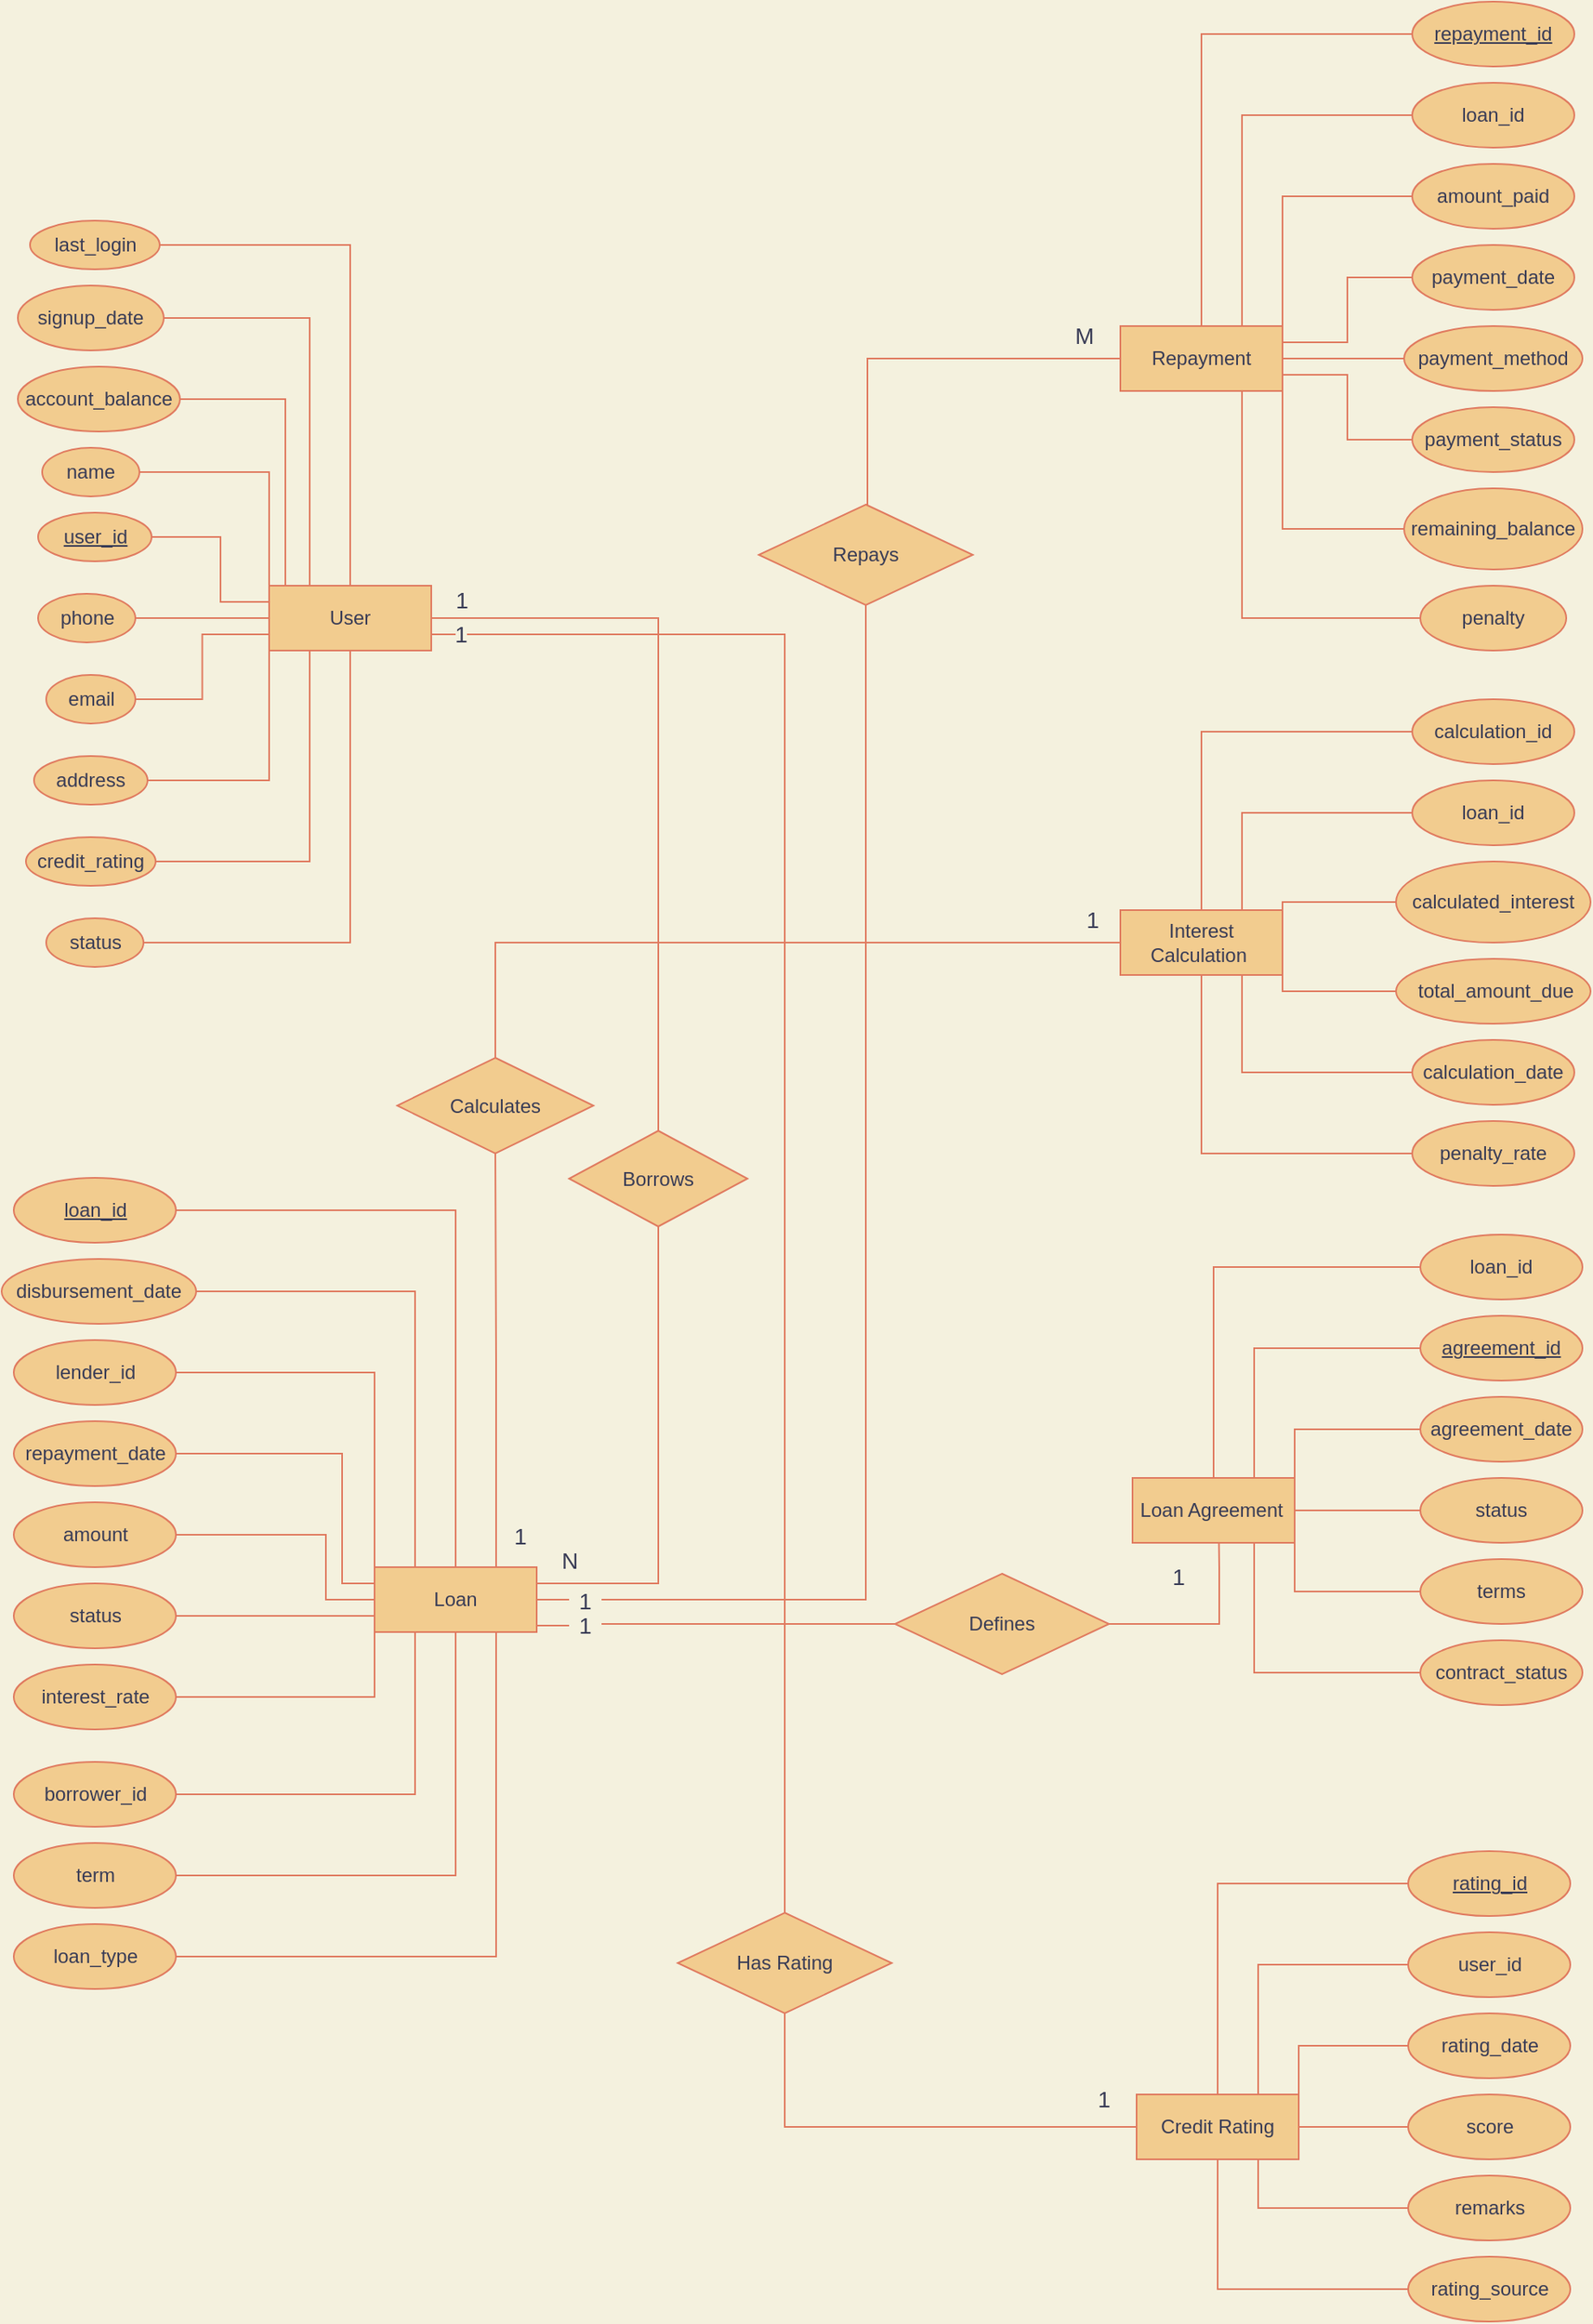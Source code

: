 <mxfile version="22.1.2" type="device">
  <diagram id="C5RBs43oDa-KdzZeNtuy" name="Page-1">
    <mxGraphModel dx="1354" dy="620" grid="0" gridSize="10" guides="1" tooltips="1" connect="1" arrows="1" fold="1" page="0" pageScale="1" pageWidth="827" pageHeight="1169" background="#F4F1DE" math="0" shadow="0">
      <root>
        <mxCell id="WIyWlLk6GJQsqaUBKTNV-0" />
        <mxCell id="WIyWlLk6GJQsqaUBKTNV-1" parent="WIyWlLk6GJQsqaUBKTNV-0" />
        <mxCell id="JyQ936_0dnf520tPYEbl-21" style="edgeStyle=orthogonalEdgeStyle;rounded=0;orthogonalLoop=1;jettySize=auto;html=1;exitX=0.5;exitY=0;exitDx=0;exitDy=0;entryX=1;entryY=0.5;entryDx=0;entryDy=0;strokeColor=#E07A5F;fontColor=#393C56;labelBackgroundColor=#F4F1DE;endArrow=none;endFill=0;" parent="WIyWlLk6GJQsqaUBKTNV-1" source="JyQ936_0dnf520tPYEbl-1" target="JyQ936_0dnf520tPYEbl-18" edge="1">
          <mxGeometry relative="1" as="geometry" />
        </mxCell>
        <mxCell id="JyQ936_0dnf520tPYEbl-23" style="edgeStyle=orthogonalEdgeStyle;rounded=0;orthogonalLoop=1;jettySize=auto;html=1;exitX=0.25;exitY=0;exitDx=0;exitDy=0;entryX=1;entryY=0.5;entryDx=0;entryDy=0;strokeColor=#E07A5F;fontColor=#393C56;labelBackgroundColor=#F4F1DE;endArrow=none;endFill=0;" parent="WIyWlLk6GJQsqaUBKTNV-1" source="JyQ936_0dnf520tPYEbl-1" target="JyQ936_0dnf520tPYEbl-15" edge="1">
          <mxGeometry relative="1" as="geometry" />
        </mxCell>
        <mxCell id="JyQ936_0dnf520tPYEbl-24" style="edgeStyle=orthogonalEdgeStyle;rounded=0;orthogonalLoop=1;jettySize=auto;html=1;exitX=0;exitY=0;exitDx=0;exitDy=0;entryX=1;entryY=0.5;entryDx=0;entryDy=0;strokeColor=#E07A5F;fontColor=#393C56;labelBackgroundColor=#F4F1DE;endArrow=none;endFill=0;" parent="WIyWlLk6GJQsqaUBKTNV-1" source="JyQ936_0dnf520tPYEbl-1" target="JyQ936_0dnf520tPYEbl-14" edge="1">
          <mxGeometry relative="1" as="geometry">
            <Array as="points">
              <mxPoint x="-5" y="290" />
            </Array>
          </mxGeometry>
        </mxCell>
        <mxCell id="JyQ936_0dnf520tPYEbl-25" value="" style="edgeStyle=orthogonalEdgeStyle;rounded=0;orthogonalLoop=1;jettySize=auto;html=1;strokeColor=#E07A5F;fontColor=#393C56;labelBackgroundColor=#F4F1DE;endArrow=none;endFill=0;" parent="WIyWlLk6GJQsqaUBKTNV-1" source="JyQ936_0dnf520tPYEbl-1" target="JyQ936_0dnf520tPYEbl-9" edge="1">
          <mxGeometry relative="1" as="geometry" />
        </mxCell>
        <mxCell id="JyQ936_0dnf520tPYEbl-26" style="edgeStyle=orthogonalEdgeStyle;rounded=0;orthogonalLoop=1;jettySize=auto;html=1;exitX=0;exitY=0.25;exitDx=0;exitDy=0;entryX=1;entryY=0.5;entryDx=0;entryDy=0;strokeColor=#E07A5F;fontColor=#393C56;labelBackgroundColor=#F4F1DE;endArrow=none;endFill=0;" parent="WIyWlLk6GJQsqaUBKTNV-1" source="JyQ936_0dnf520tPYEbl-1" target="JyQ936_0dnf520tPYEbl-7" edge="1">
          <mxGeometry relative="1" as="geometry">
            <Array as="points">
              <mxPoint x="-45" y="415" />
              <mxPoint x="-45" y="375" />
            </Array>
          </mxGeometry>
        </mxCell>
        <mxCell id="JyQ936_0dnf520tPYEbl-27" style="edgeStyle=orthogonalEdgeStyle;rounded=0;orthogonalLoop=1;jettySize=auto;html=1;exitX=0;exitY=0;exitDx=0;exitDy=0;entryX=1;entryY=0.5;entryDx=0;entryDy=0;strokeColor=#E07A5F;fontColor=#393C56;labelBackgroundColor=#F4F1DE;endArrow=none;endFill=0;" parent="WIyWlLk6GJQsqaUBKTNV-1" source="JyQ936_0dnf520tPYEbl-1" target="JyQ936_0dnf520tPYEbl-8" edge="1">
          <mxGeometry relative="1" as="geometry" />
        </mxCell>
        <mxCell id="JyQ936_0dnf520tPYEbl-28" style="edgeStyle=orthogonalEdgeStyle;rounded=0;orthogonalLoop=1;jettySize=auto;html=1;exitX=0;exitY=0.75;exitDx=0;exitDy=0;entryX=1;entryY=0.5;entryDx=0;entryDy=0;strokeColor=#E07A5F;fontColor=#393C56;labelBackgroundColor=#F4F1DE;endArrow=none;endFill=0;" parent="WIyWlLk6GJQsqaUBKTNV-1" source="JyQ936_0dnf520tPYEbl-1" target="JyQ936_0dnf520tPYEbl-10" edge="1">
          <mxGeometry relative="1" as="geometry" />
        </mxCell>
        <mxCell id="JyQ936_0dnf520tPYEbl-29" style="edgeStyle=orthogonalEdgeStyle;rounded=0;orthogonalLoop=1;jettySize=auto;html=1;exitX=0;exitY=1;exitDx=0;exitDy=0;entryX=1;entryY=0.5;entryDx=0;entryDy=0;strokeColor=#E07A5F;fontColor=#393C56;labelBackgroundColor=#F4F1DE;endArrow=none;endFill=0;" parent="WIyWlLk6GJQsqaUBKTNV-1" source="JyQ936_0dnf520tPYEbl-1" target="JyQ936_0dnf520tPYEbl-11" edge="1">
          <mxGeometry relative="1" as="geometry" />
        </mxCell>
        <mxCell id="JyQ936_0dnf520tPYEbl-30" style="edgeStyle=orthogonalEdgeStyle;rounded=0;orthogonalLoop=1;jettySize=auto;html=1;exitX=0.25;exitY=1;exitDx=0;exitDy=0;entryX=1;entryY=0.5;entryDx=0;entryDy=0;strokeColor=#E07A5F;fontColor=#393C56;labelBackgroundColor=#F4F1DE;endArrow=none;endFill=0;" parent="WIyWlLk6GJQsqaUBKTNV-1" source="JyQ936_0dnf520tPYEbl-1" target="JyQ936_0dnf520tPYEbl-12" edge="1">
          <mxGeometry relative="1" as="geometry" />
        </mxCell>
        <mxCell id="JyQ936_0dnf520tPYEbl-31" style="edgeStyle=orthogonalEdgeStyle;rounded=0;orthogonalLoop=1;jettySize=auto;html=1;exitX=0.5;exitY=1;exitDx=0;exitDy=0;entryX=1;entryY=0.5;entryDx=0;entryDy=0;strokeColor=#E07A5F;fontColor=#393C56;labelBackgroundColor=#F4F1DE;endArrow=none;endFill=0;" parent="WIyWlLk6GJQsqaUBKTNV-1" source="JyQ936_0dnf520tPYEbl-1" target="JyQ936_0dnf520tPYEbl-13" edge="1">
          <mxGeometry relative="1" as="geometry" />
        </mxCell>
        <mxCell id="JyQ936_0dnf520tPYEbl-143" style="edgeStyle=orthogonalEdgeStyle;rounded=0;orthogonalLoop=1;jettySize=auto;html=1;exitX=1;exitY=0.75;exitDx=0;exitDy=0;strokeColor=#E07A5F;fontColor=#393C56;labelBackgroundColor=#F4F1DE;endArrow=none;endFill=0;" parent="WIyWlLk6GJQsqaUBKTNV-1" source="JyQ936_0dnf520tPYEbl-1" target="YCaikcxpqzYC-EfB9mdJ-13" edge="1">
          <mxGeometry relative="1" as="geometry" />
        </mxCell>
        <mxCell id="JyQ936_0dnf520tPYEbl-145" value="1" style="edgeLabel;html=1;align=center;verticalAlign=middle;resizable=0;points=[];rounded=0;fontColor=#393C56;labelBackgroundColor=#F4F1DE;fontSize=14;spacingLeft=4;spacingRight=4;" parent="JyQ936_0dnf520tPYEbl-143" vertex="1" connectable="0">
          <mxGeometry x="-0.979" y="-4" relative="1" as="geometry">
            <mxPoint x="7" y="-4" as="offset" />
          </mxGeometry>
        </mxCell>
        <mxCell id="JyQ936_0dnf520tPYEbl-1" value="User" style="rounded=0;arcSize=10;whiteSpace=wrap;html=1;align=center;fillColor=#F2CC8F;strokeColor=#E07A5F;fontColor=#393C56;" parent="WIyWlLk6GJQsqaUBKTNV-1" vertex="1">
          <mxGeometry x="-15" y="405" width="100" height="40" as="geometry" />
        </mxCell>
        <mxCell id="JyQ936_0dnf520tPYEbl-44" style="edgeStyle=orthogonalEdgeStyle;rounded=0;orthogonalLoop=1;jettySize=auto;html=1;exitX=0.5;exitY=0;exitDx=0;exitDy=0;entryX=1;entryY=0.5;entryDx=0;entryDy=0;strokeColor=#E07A5F;fontColor=#393C56;labelBackgroundColor=#F4F1DE;endArrow=none;endFill=0;" parent="WIyWlLk6GJQsqaUBKTNV-1" source="JyQ936_0dnf520tPYEbl-2" target="JyQ936_0dnf520tPYEbl-33" edge="1">
          <mxGeometry relative="1" as="geometry" />
        </mxCell>
        <mxCell id="JyQ936_0dnf520tPYEbl-45" style="edgeStyle=orthogonalEdgeStyle;rounded=0;orthogonalLoop=1;jettySize=auto;html=1;exitX=0.25;exitY=0;exitDx=0;exitDy=0;entryX=1;entryY=0.5;entryDx=0;entryDy=0;strokeColor=#E07A5F;fontColor=#393C56;labelBackgroundColor=#F4F1DE;endArrow=none;endFill=0;" parent="WIyWlLk6GJQsqaUBKTNV-1" source="JyQ936_0dnf520tPYEbl-2" target="JyQ936_0dnf520tPYEbl-40" edge="1">
          <mxGeometry relative="1" as="geometry" />
        </mxCell>
        <mxCell id="JyQ936_0dnf520tPYEbl-46" style="edgeStyle=orthogonalEdgeStyle;rounded=0;orthogonalLoop=1;jettySize=auto;html=1;exitX=0;exitY=0;exitDx=0;exitDy=0;entryX=1;entryY=0.5;entryDx=0;entryDy=0;strokeColor=#E07A5F;fontColor=#393C56;labelBackgroundColor=#F4F1DE;endArrow=none;endFill=0;noJump=0;" parent="WIyWlLk6GJQsqaUBKTNV-1" source="JyQ936_0dnf520tPYEbl-2" target="JyQ936_0dnf520tPYEbl-39" edge="1">
          <mxGeometry relative="1" as="geometry" />
        </mxCell>
        <mxCell id="JyQ936_0dnf520tPYEbl-47" style="edgeStyle=orthogonalEdgeStyle;rounded=0;orthogonalLoop=1;jettySize=auto;html=1;exitX=0;exitY=0.25;exitDx=0;exitDy=0;entryX=1;entryY=0.5;entryDx=0;entryDy=0;strokeColor=#E07A5F;fontColor=#393C56;labelBackgroundColor=#F4F1DE;endArrow=none;endFill=0;" parent="WIyWlLk6GJQsqaUBKTNV-1" source="JyQ936_0dnf520tPYEbl-2" target="JyQ936_0dnf520tPYEbl-41" edge="1">
          <mxGeometry relative="1" as="geometry">
            <Array as="points">
              <mxPoint x="30" y="1020" />
              <mxPoint x="30" y="940" />
            </Array>
          </mxGeometry>
        </mxCell>
        <mxCell id="JyQ936_0dnf520tPYEbl-48" style="edgeStyle=orthogonalEdgeStyle;rounded=0;orthogonalLoop=1;jettySize=auto;html=1;exitX=0;exitY=0.5;exitDx=0;exitDy=0;entryX=1;entryY=0.5;entryDx=0;entryDy=0;strokeColor=#E07A5F;fontColor=#393C56;labelBackgroundColor=#F4F1DE;endArrow=none;endFill=0;" parent="WIyWlLk6GJQsqaUBKTNV-1" source="JyQ936_0dnf520tPYEbl-2" target="JyQ936_0dnf520tPYEbl-34" edge="1">
          <mxGeometry relative="1" as="geometry">
            <Array as="points">
              <mxPoint x="20" y="1030" />
              <mxPoint x="20" y="990" />
            </Array>
          </mxGeometry>
        </mxCell>
        <mxCell id="JyQ936_0dnf520tPYEbl-49" style="edgeStyle=orthogonalEdgeStyle;rounded=0;orthogonalLoop=1;jettySize=auto;html=1;exitX=0;exitY=0.75;exitDx=0;exitDy=0;entryX=1;entryY=0.5;entryDx=0;entryDy=0;strokeColor=#E07A5F;fontColor=#393C56;labelBackgroundColor=#F4F1DE;endArrow=none;endFill=0;" parent="WIyWlLk6GJQsqaUBKTNV-1" source="JyQ936_0dnf520tPYEbl-2" target="JyQ936_0dnf520tPYEbl-37" edge="1">
          <mxGeometry relative="1" as="geometry" />
        </mxCell>
        <mxCell id="JyQ936_0dnf520tPYEbl-50" style="edgeStyle=orthogonalEdgeStyle;rounded=0;orthogonalLoop=1;jettySize=auto;html=1;exitX=0;exitY=1;exitDx=0;exitDy=0;entryX=1;entryY=0.5;entryDx=0;entryDy=0;strokeColor=#E07A5F;fontColor=#393C56;labelBackgroundColor=#F4F1DE;endArrow=none;endFill=0;" parent="WIyWlLk6GJQsqaUBKTNV-1" source="JyQ936_0dnf520tPYEbl-2" target="JyQ936_0dnf520tPYEbl-35" edge="1">
          <mxGeometry relative="1" as="geometry" />
        </mxCell>
        <mxCell id="JyQ936_0dnf520tPYEbl-51" style="edgeStyle=orthogonalEdgeStyle;rounded=0;orthogonalLoop=1;jettySize=auto;html=1;exitX=0.25;exitY=1;exitDx=0;exitDy=0;entryX=1;entryY=0.5;entryDx=0;entryDy=0;strokeColor=#E07A5F;fontColor=#393C56;labelBackgroundColor=#F4F1DE;endArrow=none;endFill=0;" parent="WIyWlLk6GJQsqaUBKTNV-1" source="JyQ936_0dnf520tPYEbl-2" target="JyQ936_0dnf520tPYEbl-38" edge="1">
          <mxGeometry relative="1" as="geometry" />
        </mxCell>
        <mxCell id="JyQ936_0dnf520tPYEbl-52" style="edgeStyle=orthogonalEdgeStyle;rounded=0;orthogonalLoop=1;jettySize=auto;html=1;exitX=0.5;exitY=1;exitDx=0;exitDy=0;entryX=1;entryY=0.5;entryDx=0;entryDy=0;strokeColor=#E07A5F;fontColor=#393C56;labelBackgroundColor=#F4F1DE;endArrow=none;endFill=0;" parent="WIyWlLk6GJQsqaUBKTNV-1" source="JyQ936_0dnf520tPYEbl-2" target="JyQ936_0dnf520tPYEbl-36" edge="1">
          <mxGeometry relative="1" as="geometry" />
        </mxCell>
        <mxCell id="JyQ936_0dnf520tPYEbl-53" style="edgeStyle=orthogonalEdgeStyle;rounded=0;orthogonalLoop=1;jettySize=auto;html=1;exitX=0.75;exitY=1;exitDx=0;exitDy=0;entryX=1;entryY=0.5;entryDx=0;entryDy=0;strokeColor=#E07A5F;fontColor=#393C56;labelBackgroundColor=#F4F1DE;endArrow=none;endFill=0;" parent="WIyWlLk6GJQsqaUBKTNV-1" source="JyQ936_0dnf520tPYEbl-2" target="JyQ936_0dnf520tPYEbl-42" edge="1">
          <mxGeometry relative="1" as="geometry" />
        </mxCell>
        <mxCell id="JyQ936_0dnf520tPYEbl-2" value="Loan" style="rounded=0;arcSize=10;whiteSpace=wrap;html=1;align=center;fillColor=#F2CC8F;strokeColor=#E07A5F;fontColor=#393C56;" parent="WIyWlLk6GJQsqaUBKTNV-1" vertex="1">
          <mxGeometry x="50" y="1010" width="100" height="40" as="geometry" />
        </mxCell>
        <mxCell id="JyQ936_0dnf520tPYEbl-62" style="edgeStyle=orthogonalEdgeStyle;rounded=0;orthogonalLoop=1;jettySize=auto;html=1;exitX=0.5;exitY=0;exitDx=0;exitDy=0;entryX=0;entryY=0.5;entryDx=0;entryDy=0;strokeColor=#E07A5F;fontColor=#393C56;labelBackgroundColor=#F4F1DE;endArrow=none;endFill=0;" parent="WIyWlLk6GJQsqaUBKTNV-1" source="JyQ936_0dnf520tPYEbl-3" target="JyQ936_0dnf520tPYEbl-54" edge="1">
          <mxGeometry relative="1" as="geometry" />
        </mxCell>
        <mxCell id="JyQ936_0dnf520tPYEbl-63" style="edgeStyle=orthogonalEdgeStyle;rounded=0;orthogonalLoop=1;jettySize=auto;html=1;exitX=0.75;exitY=0;exitDx=0;exitDy=0;entryX=0;entryY=0.5;entryDx=0;entryDy=0;strokeColor=#E07A5F;fontColor=#393C56;labelBackgroundColor=#F4F1DE;endArrow=none;endFill=0;" parent="WIyWlLk6GJQsqaUBKTNV-1" source="JyQ936_0dnf520tPYEbl-3" target="JyQ936_0dnf520tPYEbl-55" edge="1">
          <mxGeometry relative="1" as="geometry" />
        </mxCell>
        <mxCell id="JyQ936_0dnf520tPYEbl-64" style="edgeStyle=orthogonalEdgeStyle;rounded=0;orthogonalLoop=1;jettySize=auto;html=1;exitX=1;exitY=0;exitDx=0;exitDy=0;entryX=0;entryY=0.5;entryDx=0;entryDy=0;strokeColor=#E07A5F;fontColor=#393C56;labelBackgroundColor=#F4F1DE;endArrow=none;endFill=0;" parent="WIyWlLk6GJQsqaUBKTNV-1" source="JyQ936_0dnf520tPYEbl-3" target="JyQ936_0dnf520tPYEbl-56" edge="1">
          <mxGeometry relative="1" as="geometry" />
        </mxCell>
        <mxCell id="JyQ936_0dnf520tPYEbl-65" style="edgeStyle=orthogonalEdgeStyle;rounded=0;orthogonalLoop=1;jettySize=auto;html=1;exitX=1;exitY=0.25;exitDx=0;exitDy=0;entryX=0;entryY=0.5;entryDx=0;entryDy=0;strokeColor=#E07A5F;fontColor=#393C56;labelBackgroundColor=#F4F1DE;endArrow=none;endFill=0;" parent="WIyWlLk6GJQsqaUBKTNV-1" source="JyQ936_0dnf520tPYEbl-3" target="JyQ936_0dnf520tPYEbl-57" edge="1">
          <mxGeometry relative="1" as="geometry" />
        </mxCell>
        <mxCell id="JyQ936_0dnf520tPYEbl-66" style="edgeStyle=orthogonalEdgeStyle;rounded=0;orthogonalLoop=1;jettySize=auto;html=1;exitX=1;exitY=0.5;exitDx=0;exitDy=0;entryX=0;entryY=0.5;entryDx=0;entryDy=0;strokeColor=#E07A5F;fontColor=#393C56;labelBackgroundColor=#F4F1DE;endArrow=none;endFill=0;" parent="WIyWlLk6GJQsqaUBKTNV-1" source="JyQ936_0dnf520tPYEbl-3" target="JyQ936_0dnf520tPYEbl-58" edge="1">
          <mxGeometry relative="1" as="geometry" />
        </mxCell>
        <mxCell id="JyQ936_0dnf520tPYEbl-67" style="edgeStyle=orthogonalEdgeStyle;rounded=0;orthogonalLoop=1;jettySize=auto;html=1;exitX=1;exitY=0.75;exitDx=0;exitDy=0;entryX=0;entryY=0.5;entryDx=0;entryDy=0;strokeColor=#E07A5F;fontColor=#393C56;labelBackgroundColor=#F4F1DE;endArrow=none;endFill=0;" parent="WIyWlLk6GJQsqaUBKTNV-1" source="JyQ936_0dnf520tPYEbl-3" target="JyQ936_0dnf520tPYEbl-59" edge="1">
          <mxGeometry relative="1" as="geometry" />
        </mxCell>
        <mxCell id="JyQ936_0dnf520tPYEbl-68" style="edgeStyle=orthogonalEdgeStyle;rounded=0;orthogonalLoop=1;jettySize=auto;html=1;exitX=1;exitY=1;exitDx=0;exitDy=0;entryX=0;entryY=0.5;entryDx=0;entryDy=0;strokeColor=#E07A5F;fontColor=#393C56;labelBackgroundColor=#F4F1DE;endArrow=none;endFill=0;" parent="WIyWlLk6GJQsqaUBKTNV-1" source="JyQ936_0dnf520tPYEbl-3" target="JyQ936_0dnf520tPYEbl-60" edge="1">
          <mxGeometry relative="1" as="geometry" />
        </mxCell>
        <mxCell id="JyQ936_0dnf520tPYEbl-69" style="edgeStyle=orthogonalEdgeStyle;rounded=0;orthogonalLoop=1;jettySize=auto;html=1;exitX=0.75;exitY=1;exitDx=0;exitDy=0;entryX=0;entryY=0.5;entryDx=0;entryDy=0;strokeColor=#E07A5F;fontColor=#393C56;labelBackgroundColor=#F4F1DE;endArrow=none;endFill=0;" parent="WIyWlLk6GJQsqaUBKTNV-1" source="JyQ936_0dnf520tPYEbl-3" target="JyQ936_0dnf520tPYEbl-61" edge="1">
          <mxGeometry relative="1" as="geometry" />
        </mxCell>
        <mxCell id="JyQ936_0dnf520tPYEbl-3" value="Repayment" style="rounded=0;arcSize=10;whiteSpace=wrap;html=1;align=center;fillColor=#F2CC8F;strokeColor=#E07A5F;fontColor=#393C56;" parent="WIyWlLk6GJQsqaUBKTNV-1" vertex="1">
          <mxGeometry x="510" y="245" width="100" height="40" as="geometry" />
        </mxCell>
        <mxCell id="JyQ936_0dnf520tPYEbl-80" style="edgeStyle=orthogonalEdgeStyle;rounded=0;orthogonalLoop=1;jettySize=auto;html=1;exitX=0.5;exitY=0;exitDx=0;exitDy=0;entryX=0;entryY=0.5;entryDx=0;entryDy=0;strokeColor=#E07A5F;fontColor=#393C56;labelBackgroundColor=#F4F1DE;endArrow=none;endFill=0;" parent="WIyWlLk6GJQsqaUBKTNV-1" source="JyQ936_0dnf520tPYEbl-4" target="JyQ936_0dnf520tPYEbl-70" edge="1">
          <mxGeometry relative="1" as="geometry" />
        </mxCell>
        <mxCell id="JyQ936_0dnf520tPYEbl-81" style="edgeStyle=orthogonalEdgeStyle;rounded=0;orthogonalLoop=1;jettySize=auto;html=1;exitX=0.75;exitY=0;exitDx=0;exitDy=0;entryX=0;entryY=0.5;entryDx=0;entryDy=0;strokeColor=#E07A5F;fontColor=#393C56;labelBackgroundColor=#F4F1DE;endArrow=none;endFill=0;" parent="WIyWlLk6GJQsqaUBKTNV-1" source="JyQ936_0dnf520tPYEbl-4" target="JyQ936_0dnf520tPYEbl-78" edge="1">
          <mxGeometry relative="1" as="geometry" />
        </mxCell>
        <mxCell id="JyQ936_0dnf520tPYEbl-82" style="edgeStyle=orthogonalEdgeStyle;rounded=0;orthogonalLoop=1;jettySize=auto;html=1;exitX=1;exitY=0;exitDx=0;exitDy=0;entryX=0;entryY=0.5;entryDx=0;entryDy=0;strokeColor=#E07A5F;fontColor=#393C56;labelBackgroundColor=#F4F1DE;endArrow=none;endFill=0;" parent="WIyWlLk6GJQsqaUBKTNV-1" source="JyQ936_0dnf520tPYEbl-4" target="JyQ936_0dnf520tPYEbl-71" edge="1">
          <mxGeometry relative="1" as="geometry">
            <Array as="points">
              <mxPoint x="617.5" y="925" />
            </Array>
          </mxGeometry>
        </mxCell>
        <mxCell id="JyQ936_0dnf520tPYEbl-83" style="edgeStyle=orthogonalEdgeStyle;rounded=0;orthogonalLoop=1;jettySize=auto;html=1;exitX=1;exitY=0.5;exitDx=0;exitDy=0;entryX=0;entryY=0.5;entryDx=0;entryDy=0;strokeColor=#E07A5F;fontColor=#393C56;labelBackgroundColor=#F4F1DE;endArrow=none;endFill=0;" parent="WIyWlLk6GJQsqaUBKTNV-1" source="JyQ936_0dnf520tPYEbl-4" target="JyQ936_0dnf520tPYEbl-74" edge="1">
          <mxGeometry relative="1" as="geometry" />
        </mxCell>
        <mxCell id="JyQ936_0dnf520tPYEbl-84" style="edgeStyle=orthogonalEdgeStyle;rounded=0;orthogonalLoop=1;jettySize=auto;html=1;exitX=1;exitY=1;exitDx=0;exitDy=0;entryX=0;entryY=0.5;entryDx=0;entryDy=0;strokeColor=#E07A5F;fontColor=#393C56;labelBackgroundColor=#F4F1DE;endArrow=none;endFill=0;" parent="WIyWlLk6GJQsqaUBKTNV-1" source="JyQ936_0dnf520tPYEbl-4" target="JyQ936_0dnf520tPYEbl-73" edge="1">
          <mxGeometry relative="1" as="geometry" />
        </mxCell>
        <mxCell id="JyQ936_0dnf520tPYEbl-85" style="edgeStyle=orthogonalEdgeStyle;rounded=0;orthogonalLoop=1;jettySize=auto;html=1;exitX=0.75;exitY=1;exitDx=0;exitDy=0;entryX=0;entryY=0.5;entryDx=0;entryDy=0;strokeColor=#E07A5F;fontColor=#393C56;labelBackgroundColor=#F4F1DE;endArrow=none;endFill=0;" parent="WIyWlLk6GJQsqaUBKTNV-1" source="JyQ936_0dnf520tPYEbl-4" target="JyQ936_0dnf520tPYEbl-79" edge="1">
          <mxGeometry relative="1" as="geometry" />
        </mxCell>
        <mxCell id="JyQ936_0dnf520tPYEbl-4" value="Loan Agreement&amp;nbsp;" style="rounded=0;arcSize=10;whiteSpace=wrap;html=1;align=center;fillColor=#F2CC8F;strokeColor=#E07A5F;fontColor=#393C56;" parent="WIyWlLk6GJQsqaUBKTNV-1" vertex="1">
          <mxGeometry x="517.5" y="955" width="100" height="40" as="geometry" />
        </mxCell>
        <mxCell id="JyQ936_0dnf520tPYEbl-99" style="edgeStyle=orthogonalEdgeStyle;rounded=0;orthogonalLoop=1;jettySize=auto;html=1;exitX=0.5;exitY=0;exitDx=0;exitDy=0;entryX=0;entryY=0.5;entryDx=0;entryDy=0;strokeColor=#E07A5F;fontColor=#393C56;labelBackgroundColor=#F4F1DE;endArrow=none;endFill=0;" parent="WIyWlLk6GJQsqaUBKTNV-1" source="JyQ936_0dnf520tPYEbl-5" target="JyQ936_0dnf520tPYEbl-93" edge="1">
          <mxGeometry relative="1" as="geometry" />
        </mxCell>
        <mxCell id="JyQ936_0dnf520tPYEbl-100" style="edgeStyle=orthogonalEdgeStyle;rounded=0;orthogonalLoop=1;jettySize=auto;html=1;exitX=0.75;exitY=0;exitDx=0;exitDy=0;entryX=0;entryY=0.5;entryDx=0;entryDy=0;strokeColor=#E07A5F;fontColor=#393C56;labelBackgroundColor=#F4F1DE;endArrow=none;endFill=0;" parent="WIyWlLk6GJQsqaUBKTNV-1" source="JyQ936_0dnf520tPYEbl-5" target="JyQ936_0dnf520tPYEbl-97" edge="1">
          <mxGeometry relative="1" as="geometry">
            <Array as="points">
              <mxPoint x="595" y="1255" />
            </Array>
          </mxGeometry>
        </mxCell>
        <mxCell id="JyQ936_0dnf520tPYEbl-102" style="edgeStyle=orthogonalEdgeStyle;rounded=0;orthogonalLoop=1;jettySize=auto;html=1;exitX=1;exitY=0.5;exitDx=0;exitDy=0;strokeColor=#E07A5F;fontColor=#393C56;labelBackgroundColor=#F4F1DE;endArrow=none;endFill=0;" parent="WIyWlLk6GJQsqaUBKTNV-1" source="JyQ936_0dnf520tPYEbl-5" target="JyQ936_0dnf520tPYEbl-96" edge="1">
          <mxGeometry relative="1" as="geometry" />
        </mxCell>
        <mxCell id="JyQ936_0dnf520tPYEbl-103" style="edgeStyle=orthogonalEdgeStyle;rounded=0;orthogonalLoop=1;jettySize=auto;html=1;exitX=1;exitY=0;exitDx=0;exitDy=0;entryX=0;entryY=0.5;entryDx=0;entryDy=0;strokeColor=#E07A5F;fontColor=#393C56;labelBackgroundColor=#F4F1DE;endArrow=none;endFill=0;" parent="WIyWlLk6GJQsqaUBKTNV-1" source="JyQ936_0dnf520tPYEbl-5" target="JyQ936_0dnf520tPYEbl-94" edge="1">
          <mxGeometry relative="1" as="geometry" />
        </mxCell>
        <mxCell id="JyQ936_0dnf520tPYEbl-104" style="edgeStyle=orthogonalEdgeStyle;rounded=0;orthogonalLoop=1;jettySize=auto;html=1;exitX=0.75;exitY=1;exitDx=0;exitDy=0;entryX=0;entryY=0.5;entryDx=0;entryDy=0;strokeColor=#E07A5F;fontColor=#393C56;labelBackgroundColor=#F4F1DE;endArrow=none;endFill=0;" parent="WIyWlLk6GJQsqaUBKTNV-1" source="JyQ936_0dnf520tPYEbl-5" target="JyQ936_0dnf520tPYEbl-95" edge="1">
          <mxGeometry relative="1" as="geometry" />
        </mxCell>
        <mxCell id="JyQ936_0dnf520tPYEbl-105" style="edgeStyle=orthogonalEdgeStyle;rounded=0;orthogonalLoop=1;jettySize=auto;html=1;exitX=0.5;exitY=1;exitDx=0;exitDy=0;entryX=0;entryY=0.5;entryDx=0;entryDy=0;strokeColor=#E07A5F;fontColor=#393C56;labelBackgroundColor=#F4F1DE;endArrow=none;endFill=0;" parent="WIyWlLk6GJQsqaUBKTNV-1" source="JyQ936_0dnf520tPYEbl-5" target="JyQ936_0dnf520tPYEbl-98" edge="1">
          <mxGeometry relative="1" as="geometry" />
        </mxCell>
        <mxCell id="JyQ936_0dnf520tPYEbl-5" value="Credit Rating" style="rounded=0;arcSize=10;whiteSpace=wrap;html=1;align=center;fillColor=#F2CC8F;strokeColor=#E07A5F;fontColor=#393C56;" parent="WIyWlLk6GJQsqaUBKTNV-1" vertex="1">
          <mxGeometry x="520" y="1335" width="100" height="40" as="geometry" />
        </mxCell>
        <mxCell id="JyQ936_0dnf520tPYEbl-113" style="edgeStyle=orthogonalEdgeStyle;rounded=0;orthogonalLoop=1;jettySize=auto;html=1;exitX=0.5;exitY=0;exitDx=0;exitDy=0;entryX=0;entryY=0.5;entryDx=0;entryDy=0;strokeColor=#E07A5F;fontColor=#393C56;labelBackgroundColor=#F4F1DE;endArrow=none;endFill=0;" parent="WIyWlLk6GJQsqaUBKTNV-1" source="JyQ936_0dnf520tPYEbl-6" target="JyQ936_0dnf520tPYEbl-106" edge="1">
          <mxGeometry relative="1" as="geometry" />
        </mxCell>
        <mxCell id="JyQ936_0dnf520tPYEbl-114" style="edgeStyle=orthogonalEdgeStyle;rounded=0;orthogonalLoop=1;jettySize=auto;html=1;exitX=0.75;exitY=0;exitDx=0;exitDy=0;entryX=0;entryY=0.5;entryDx=0;entryDy=0;strokeColor=#E07A5F;fontColor=#393C56;labelBackgroundColor=#F4F1DE;endArrow=none;endFill=0;" parent="WIyWlLk6GJQsqaUBKTNV-1" source="JyQ936_0dnf520tPYEbl-6" target="JyQ936_0dnf520tPYEbl-110" edge="1">
          <mxGeometry relative="1" as="geometry" />
        </mxCell>
        <mxCell id="JyQ936_0dnf520tPYEbl-115" style="edgeStyle=orthogonalEdgeStyle;rounded=0;orthogonalLoop=1;jettySize=auto;html=1;exitX=1;exitY=0;exitDx=0;exitDy=0;entryX=0;entryY=0.5;entryDx=0;entryDy=0;strokeColor=#E07A5F;fontColor=#393C56;labelBackgroundColor=#F4F1DE;endArrow=none;endFill=0;" parent="WIyWlLk6GJQsqaUBKTNV-1" source="JyQ936_0dnf520tPYEbl-6" target="JyQ936_0dnf520tPYEbl-107" edge="1">
          <mxGeometry relative="1" as="geometry">
            <Array as="points">
              <mxPoint x="610" y="600" />
            </Array>
          </mxGeometry>
        </mxCell>
        <mxCell id="JyQ936_0dnf520tPYEbl-116" style="edgeStyle=orthogonalEdgeStyle;rounded=0;orthogonalLoop=1;jettySize=auto;html=1;exitX=1;exitY=0.5;exitDx=0;exitDy=0;entryX=0;entryY=0.5;entryDx=0;entryDy=0;strokeColor=#E07A5F;fontColor=#393C56;labelBackgroundColor=#F4F1DE;endArrow=none;endFill=0;" parent="WIyWlLk6GJQsqaUBKTNV-1" source="JyQ936_0dnf520tPYEbl-6" target="JyQ936_0dnf520tPYEbl-109" edge="1">
          <mxGeometry relative="1" as="geometry">
            <Array as="points">
              <mxPoint x="610" y="655" />
            </Array>
          </mxGeometry>
        </mxCell>
        <mxCell id="JyQ936_0dnf520tPYEbl-117" style="edgeStyle=orthogonalEdgeStyle;rounded=0;orthogonalLoop=1;jettySize=auto;html=1;exitX=0.75;exitY=1;exitDx=0;exitDy=0;entryX=0;entryY=0.5;entryDx=0;entryDy=0;strokeColor=#E07A5F;fontColor=#393C56;labelBackgroundColor=#F4F1DE;endArrow=none;endFill=0;" parent="WIyWlLk6GJQsqaUBKTNV-1" source="JyQ936_0dnf520tPYEbl-6" target="JyQ936_0dnf520tPYEbl-108" edge="1">
          <mxGeometry relative="1" as="geometry" />
        </mxCell>
        <mxCell id="JyQ936_0dnf520tPYEbl-118" style="edgeStyle=orthogonalEdgeStyle;rounded=0;orthogonalLoop=1;jettySize=auto;html=1;exitX=0.5;exitY=1;exitDx=0;exitDy=0;entryX=0;entryY=0.5;entryDx=0;entryDy=0;strokeColor=#E07A5F;fontColor=#393C56;labelBackgroundColor=#F4F1DE;endArrow=none;endFill=0;" parent="WIyWlLk6GJQsqaUBKTNV-1" source="JyQ936_0dnf520tPYEbl-6" target="JyQ936_0dnf520tPYEbl-111" edge="1">
          <mxGeometry relative="1" as="geometry" />
        </mxCell>
        <mxCell id="JyQ936_0dnf520tPYEbl-6" value="Interest Calculation&amp;nbsp;" style="rounded=0;arcSize=10;whiteSpace=wrap;html=1;align=center;fillColor=#F2CC8F;strokeColor=#E07A5F;fontColor=#393C56;" parent="WIyWlLk6GJQsqaUBKTNV-1" vertex="1">
          <mxGeometry x="510" y="605" width="100" height="40" as="geometry" />
        </mxCell>
        <mxCell id="JyQ936_0dnf520tPYEbl-7" value="user_id" style="ellipse;whiteSpace=wrap;html=1;align=center;rounded=0;fillColor=#F2CC8F;strokeColor=#E07A5F;fontColor=#393C56;fontStyle=4" parent="WIyWlLk6GJQsqaUBKTNV-1" vertex="1">
          <mxGeometry x="-157.5" y="360" width="70" height="30" as="geometry" />
        </mxCell>
        <mxCell id="JyQ936_0dnf520tPYEbl-8" value="name" style="ellipse;whiteSpace=wrap;html=1;align=center;rounded=0;fillColor=#F2CC8F;strokeColor=#E07A5F;fontColor=#393C56;" parent="WIyWlLk6GJQsqaUBKTNV-1" vertex="1">
          <mxGeometry x="-155" y="320" width="60" height="30" as="geometry" />
        </mxCell>
        <mxCell id="JyQ936_0dnf520tPYEbl-9" value="phone" style="ellipse;whiteSpace=wrap;html=1;align=center;rounded=0;fillColor=#F2CC8F;strokeColor=#E07A5F;fontColor=#393C56;" parent="WIyWlLk6GJQsqaUBKTNV-1" vertex="1">
          <mxGeometry x="-157.5" y="410" width="60" height="30" as="geometry" />
        </mxCell>
        <mxCell id="JyQ936_0dnf520tPYEbl-10" value="email" style="ellipse;whiteSpace=wrap;html=1;align=center;rounded=0;fillColor=#F2CC8F;strokeColor=#E07A5F;fontColor=#393C56;" parent="WIyWlLk6GJQsqaUBKTNV-1" vertex="1">
          <mxGeometry x="-152.5" y="460" width="55" height="30" as="geometry" />
        </mxCell>
        <mxCell id="JyQ936_0dnf520tPYEbl-11" value="address" style="ellipse;whiteSpace=wrap;html=1;align=center;rounded=0;fillColor=#F2CC8F;strokeColor=#E07A5F;fontColor=#393C56;" parent="WIyWlLk6GJQsqaUBKTNV-1" vertex="1">
          <mxGeometry x="-160" y="510" width="70" height="30" as="geometry" />
        </mxCell>
        <mxCell id="JyQ936_0dnf520tPYEbl-12" value="credit_rating" style="ellipse;whiteSpace=wrap;html=1;align=center;rounded=0;fillColor=#F2CC8F;strokeColor=#E07A5F;fontColor=#393C56;" parent="WIyWlLk6GJQsqaUBKTNV-1" vertex="1">
          <mxGeometry x="-165" y="560" width="80" height="30" as="geometry" />
        </mxCell>
        <mxCell id="JyQ936_0dnf520tPYEbl-13" value="status" style="ellipse;whiteSpace=wrap;html=1;align=center;rounded=0;fillColor=#F2CC8F;strokeColor=#E07A5F;fontColor=#393C56;" parent="WIyWlLk6GJQsqaUBKTNV-1" vertex="1">
          <mxGeometry x="-152.5" y="610" width="60" height="30" as="geometry" />
        </mxCell>
        <mxCell id="JyQ936_0dnf520tPYEbl-14" value="account_balance" style="ellipse;whiteSpace=wrap;html=1;align=center;rounded=0;fillColor=#F2CC8F;strokeColor=#E07A5F;fontColor=#393C56;" parent="WIyWlLk6GJQsqaUBKTNV-1" vertex="1">
          <mxGeometry x="-170" y="270" width="100" height="40" as="geometry" />
        </mxCell>
        <mxCell id="JyQ936_0dnf520tPYEbl-15" value="signup_date" style="ellipse;whiteSpace=wrap;html=1;align=center;rounded=0;fillColor=#F2CC8F;strokeColor=#E07A5F;fontColor=#393C56;" parent="WIyWlLk6GJQsqaUBKTNV-1" vertex="1">
          <mxGeometry x="-170" y="220" width="90" height="40" as="geometry" />
        </mxCell>
        <mxCell id="JyQ936_0dnf520tPYEbl-17" style="edgeStyle=orthogonalEdgeStyle;rounded=0;orthogonalLoop=1;jettySize=auto;html=1;exitX=0.5;exitY=1;exitDx=0;exitDy=0;strokeColor=#E07A5F;fontColor=#393C56;labelBackgroundColor=#F4F1DE;endArrow=none;endFill=0;" parent="WIyWlLk6GJQsqaUBKTNV-1" source="JyQ936_0dnf520tPYEbl-7" target="JyQ936_0dnf520tPYEbl-7" edge="1">
          <mxGeometry relative="1" as="geometry" />
        </mxCell>
        <mxCell id="JyQ936_0dnf520tPYEbl-18" value="last_login" style="ellipse;whiteSpace=wrap;html=1;align=center;rounded=0;fillColor=#F2CC8F;strokeColor=#E07A5F;fontColor=#393C56;" parent="WIyWlLk6GJQsqaUBKTNV-1" vertex="1">
          <mxGeometry x="-162.5" y="180" width="80" height="30" as="geometry" />
        </mxCell>
        <mxCell id="JyQ936_0dnf520tPYEbl-33" value="loan_id" style="ellipse;whiteSpace=wrap;html=1;align=center;rounded=0;fillColor=#F2CC8F;strokeColor=#E07A5F;fontColor=#393C56;fontStyle=4" parent="WIyWlLk6GJQsqaUBKTNV-1" vertex="1">
          <mxGeometry x="-172.5" y="770" width="100" height="40" as="geometry" />
        </mxCell>
        <mxCell id="JyQ936_0dnf520tPYEbl-34" value="amount" style="ellipse;whiteSpace=wrap;html=1;align=center;rounded=0;fillColor=#F2CC8F;strokeColor=#E07A5F;fontColor=#393C56;" parent="WIyWlLk6GJQsqaUBKTNV-1" vertex="1">
          <mxGeometry x="-172.5" y="970" width="100" height="40" as="geometry" />
        </mxCell>
        <mxCell id="JyQ936_0dnf520tPYEbl-35" value="interest_rate" style="ellipse;whiteSpace=wrap;html=1;align=center;rounded=0;fillColor=#F2CC8F;strokeColor=#E07A5F;fontColor=#393C56;" parent="WIyWlLk6GJQsqaUBKTNV-1" vertex="1">
          <mxGeometry x="-172.5" y="1070" width="100" height="40" as="geometry" />
        </mxCell>
        <mxCell id="JyQ936_0dnf520tPYEbl-36" value="term" style="ellipse;whiteSpace=wrap;html=1;align=center;rounded=0;fillColor=#F2CC8F;strokeColor=#E07A5F;fontColor=#393C56;" parent="WIyWlLk6GJQsqaUBKTNV-1" vertex="1">
          <mxGeometry x="-172.5" y="1180" width="100" height="40" as="geometry" />
        </mxCell>
        <mxCell id="JyQ936_0dnf520tPYEbl-37" value="status" style="ellipse;whiteSpace=wrap;html=1;align=center;rounded=0;fillColor=#F2CC8F;strokeColor=#E07A5F;fontColor=#393C56;" parent="WIyWlLk6GJQsqaUBKTNV-1" vertex="1">
          <mxGeometry x="-172.5" y="1020" width="100" height="40" as="geometry" />
        </mxCell>
        <mxCell id="JyQ936_0dnf520tPYEbl-38" value="borrower_id" style="ellipse;whiteSpace=wrap;html=1;align=center;rounded=0;fillColor=#F2CC8F;strokeColor=#E07A5F;fontColor=#393C56;" parent="WIyWlLk6GJQsqaUBKTNV-1" vertex="1">
          <mxGeometry x="-172.5" y="1130" width="100" height="40" as="geometry" />
        </mxCell>
        <mxCell id="JyQ936_0dnf520tPYEbl-39" value="lender_id" style="ellipse;whiteSpace=wrap;html=1;align=center;rounded=0;fillColor=#F2CC8F;strokeColor=#E07A5F;fontColor=#393C56;" parent="WIyWlLk6GJQsqaUBKTNV-1" vertex="1">
          <mxGeometry x="-172.5" y="870" width="100" height="40" as="geometry" />
        </mxCell>
        <mxCell id="JyQ936_0dnf520tPYEbl-40" value="disbursement_date" style="ellipse;whiteSpace=wrap;html=1;align=center;rounded=0;fillColor=#F2CC8F;strokeColor=#E07A5F;fontColor=#393C56;" parent="WIyWlLk6GJQsqaUBKTNV-1" vertex="1">
          <mxGeometry x="-180" y="820" width="120" height="40" as="geometry" />
        </mxCell>
        <mxCell id="JyQ936_0dnf520tPYEbl-41" value="repayment_date" style="ellipse;whiteSpace=wrap;html=1;align=center;rounded=0;fillColor=#F2CC8F;strokeColor=#E07A5F;fontColor=#393C56;" parent="WIyWlLk6GJQsqaUBKTNV-1" vertex="1">
          <mxGeometry x="-172.5" y="920" width="100" height="40" as="geometry" />
        </mxCell>
        <mxCell id="JyQ936_0dnf520tPYEbl-42" value="loan_type" style="ellipse;whiteSpace=wrap;html=1;align=center;rounded=0;fillColor=#F2CC8F;strokeColor=#E07A5F;fontColor=#393C56;" parent="WIyWlLk6GJQsqaUBKTNV-1" vertex="1">
          <mxGeometry x="-172.5" y="1230" width="100" height="40" as="geometry" />
        </mxCell>
        <mxCell id="JyQ936_0dnf520tPYEbl-54" value="repayment_id" style="ellipse;whiteSpace=wrap;html=1;align=center;rounded=0;fillColor=#F2CC8F;strokeColor=#E07A5F;fontColor=#393C56;fontStyle=4" parent="WIyWlLk6GJQsqaUBKTNV-1" vertex="1">
          <mxGeometry x="690" y="45" width="100" height="40" as="geometry" />
        </mxCell>
        <mxCell id="JyQ936_0dnf520tPYEbl-55" value="loan_id" style="ellipse;whiteSpace=wrap;html=1;align=center;rounded=0;fillColor=#F2CC8F;strokeColor=#E07A5F;fontColor=#393C56;" parent="WIyWlLk6GJQsqaUBKTNV-1" vertex="1">
          <mxGeometry x="690" y="95" width="100" height="40" as="geometry" />
        </mxCell>
        <mxCell id="JyQ936_0dnf520tPYEbl-56" value="amount_paid" style="ellipse;whiteSpace=wrap;html=1;align=center;rounded=0;fillColor=#F2CC8F;strokeColor=#E07A5F;fontColor=#393C56;" parent="WIyWlLk6GJQsqaUBKTNV-1" vertex="1">
          <mxGeometry x="690" y="145" width="100" height="40" as="geometry" />
        </mxCell>
        <mxCell id="JyQ936_0dnf520tPYEbl-57" value="payment_date" style="ellipse;whiteSpace=wrap;html=1;align=center;rounded=0;fillColor=#F2CC8F;strokeColor=#E07A5F;fontColor=#393C56;" parent="WIyWlLk6GJQsqaUBKTNV-1" vertex="1">
          <mxGeometry x="690" y="195" width="100" height="40" as="geometry" />
        </mxCell>
        <mxCell id="JyQ936_0dnf520tPYEbl-58" value="payment_method" style="ellipse;whiteSpace=wrap;html=1;align=center;rounded=0;fillColor=#F2CC8F;strokeColor=#E07A5F;fontColor=#393C56;" parent="WIyWlLk6GJQsqaUBKTNV-1" vertex="1">
          <mxGeometry x="685" y="245" width="110" height="40" as="geometry" />
        </mxCell>
        <mxCell id="JyQ936_0dnf520tPYEbl-59" value="payment_status" style="ellipse;whiteSpace=wrap;html=1;align=center;rounded=0;fillColor=#F2CC8F;strokeColor=#E07A5F;fontColor=#393C56;" parent="WIyWlLk6GJQsqaUBKTNV-1" vertex="1">
          <mxGeometry x="690" y="295" width="100" height="40" as="geometry" />
        </mxCell>
        <mxCell id="JyQ936_0dnf520tPYEbl-60" value="remaining_balance" style="ellipse;whiteSpace=wrap;html=1;align=center;rounded=0;fillColor=#F2CC8F;strokeColor=#E07A5F;fontColor=#393C56;" parent="WIyWlLk6GJQsqaUBKTNV-1" vertex="1">
          <mxGeometry x="685" y="345" width="110" height="50" as="geometry" />
        </mxCell>
        <mxCell id="JyQ936_0dnf520tPYEbl-61" value="penalty" style="ellipse;whiteSpace=wrap;html=1;align=center;rounded=0;fillColor=#F2CC8F;strokeColor=#E07A5F;fontColor=#393C56;" parent="WIyWlLk6GJQsqaUBKTNV-1" vertex="1">
          <mxGeometry x="695" y="405" width="90" height="40" as="geometry" />
        </mxCell>
        <mxCell id="JyQ936_0dnf520tPYEbl-70" value="loan_id" style="ellipse;whiteSpace=wrap;html=1;align=center;rounded=0;fillColor=#F2CC8F;strokeColor=#E07A5F;fontColor=#393C56;" parent="WIyWlLk6GJQsqaUBKTNV-1" vertex="1">
          <mxGeometry x="695" y="805" width="100" height="40" as="geometry" />
        </mxCell>
        <mxCell id="JyQ936_0dnf520tPYEbl-71" value="agreement_date" style="ellipse;whiteSpace=wrap;html=1;align=center;rounded=0;fillColor=#F2CC8F;strokeColor=#E07A5F;fontColor=#393C56;" parent="WIyWlLk6GJQsqaUBKTNV-1" vertex="1">
          <mxGeometry x="695" y="905" width="100" height="40" as="geometry" />
        </mxCell>
        <mxCell id="JyQ936_0dnf520tPYEbl-73" value="terms" style="ellipse;whiteSpace=wrap;html=1;align=center;rounded=0;fillColor=#F2CC8F;strokeColor=#E07A5F;fontColor=#393C56;" parent="WIyWlLk6GJQsqaUBKTNV-1" vertex="1">
          <mxGeometry x="695" y="1005" width="100" height="40" as="geometry" />
        </mxCell>
        <mxCell id="JyQ936_0dnf520tPYEbl-74" value="status" style="ellipse;whiteSpace=wrap;html=1;align=center;rounded=0;fillColor=#F2CC8F;strokeColor=#E07A5F;fontColor=#393C56;" parent="WIyWlLk6GJQsqaUBKTNV-1" vertex="1">
          <mxGeometry x="695" y="955" width="100" height="40" as="geometry" />
        </mxCell>
        <mxCell id="JyQ936_0dnf520tPYEbl-78" value="agreement_id" style="ellipse;whiteSpace=wrap;html=1;align=center;rounded=0;fillColor=#F2CC8F;strokeColor=#E07A5F;fontColor=#393C56;fontStyle=4" parent="WIyWlLk6GJQsqaUBKTNV-1" vertex="1">
          <mxGeometry x="695" y="855" width="100" height="40" as="geometry" />
        </mxCell>
        <mxCell id="JyQ936_0dnf520tPYEbl-79" value="contract_status" style="ellipse;whiteSpace=wrap;html=1;align=center;rounded=0;fillColor=#F2CC8F;strokeColor=#E07A5F;fontColor=#393C56;" parent="WIyWlLk6GJQsqaUBKTNV-1" vertex="1">
          <mxGeometry x="695" y="1055" width="100" height="40" as="geometry" />
        </mxCell>
        <mxCell id="JyQ936_0dnf520tPYEbl-93" value="rating_id" style="ellipse;whiteSpace=wrap;html=1;align=center;rounded=0;fillColor=#F2CC8F;strokeColor=#E07A5F;fontColor=#393C56;fontStyle=4" parent="WIyWlLk6GJQsqaUBKTNV-1" vertex="1">
          <mxGeometry x="687.5" y="1185" width="100" height="40" as="geometry" />
        </mxCell>
        <mxCell id="JyQ936_0dnf520tPYEbl-94" value="rating_date" style="ellipse;whiteSpace=wrap;html=1;align=center;rounded=0;fillColor=#F2CC8F;strokeColor=#E07A5F;fontColor=#393C56;" parent="WIyWlLk6GJQsqaUBKTNV-1" vertex="1">
          <mxGeometry x="687.5" y="1285" width="100" height="40" as="geometry" />
        </mxCell>
        <mxCell id="JyQ936_0dnf520tPYEbl-95" value="remarks" style="ellipse;whiteSpace=wrap;html=1;align=center;rounded=0;fillColor=#F2CC8F;strokeColor=#E07A5F;fontColor=#393C56;" parent="WIyWlLk6GJQsqaUBKTNV-1" vertex="1">
          <mxGeometry x="687.5" y="1385" width="100" height="40" as="geometry" />
        </mxCell>
        <mxCell id="JyQ936_0dnf520tPYEbl-96" value="score" style="ellipse;whiteSpace=wrap;html=1;align=center;rounded=0;fillColor=#F2CC8F;strokeColor=#E07A5F;fontColor=#393C56;" parent="WIyWlLk6GJQsqaUBKTNV-1" vertex="1">
          <mxGeometry x="687.5" y="1335" width="100" height="40" as="geometry" />
        </mxCell>
        <mxCell id="JyQ936_0dnf520tPYEbl-97" value="user_id" style="ellipse;whiteSpace=wrap;html=1;align=center;rounded=0;fillColor=#F2CC8F;strokeColor=#E07A5F;fontColor=#393C56;" parent="WIyWlLk6GJQsqaUBKTNV-1" vertex="1">
          <mxGeometry x="687.5" y="1235" width="100" height="40" as="geometry" />
        </mxCell>
        <mxCell id="JyQ936_0dnf520tPYEbl-98" value="rating_source" style="ellipse;whiteSpace=wrap;html=1;align=center;rounded=0;fillColor=#F2CC8F;strokeColor=#E07A5F;fontColor=#393C56;" parent="WIyWlLk6GJQsqaUBKTNV-1" vertex="1">
          <mxGeometry x="687.5" y="1435" width="100" height="40" as="geometry" />
        </mxCell>
        <mxCell id="JyQ936_0dnf520tPYEbl-106" value="calculation_id" style="ellipse;whiteSpace=wrap;html=1;align=center;rounded=0;fillColor=#F2CC8F;strokeColor=#E07A5F;fontColor=#393C56;" parent="WIyWlLk6GJQsqaUBKTNV-1" vertex="1">
          <mxGeometry x="690" y="475" width="100" height="40" as="geometry" />
        </mxCell>
        <mxCell id="JyQ936_0dnf520tPYEbl-107" value="calculated_interest" style="ellipse;whiteSpace=wrap;html=1;align=center;rounded=0;fillColor=#F2CC8F;strokeColor=#E07A5F;fontColor=#393C56;" parent="WIyWlLk6GJQsqaUBKTNV-1" vertex="1">
          <mxGeometry x="680" y="575" width="120" height="50" as="geometry" />
        </mxCell>
        <mxCell id="JyQ936_0dnf520tPYEbl-108" value="calculation_date" style="ellipse;whiteSpace=wrap;html=1;align=center;rounded=0;fillColor=#F2CC8F;strokeColor=#E07A5F;fontColor=#393C56;" parent="WIyWlLk6GJQsqaUBKTNV-1" vertex="1">
          <mxGeometry x="690" y="685" width="100" height="40" as="geometry" />
        </mxCell>
        <mxCell id="JyQ936_0dnf520tPYEbl-109" value="&lt;span style=&quot;&quot;&gt;&amp;nbsp;&lt;/span&gt;total_amount_due" style="ellipse;whiteSpace=wrap;html=1;align=center;rounded=0;fillColor=#F2CC8F;strokeColor=#E07A5F;fontColor=#393C56;" parent="WIyWlLk6GJQsqaUBKTNV-1" vertex="1">
          <mxGeometry x="680" y="635" width="120" height="40" as="geometry" />
        </mxCell>
        <mxCell id="JyQ936_0dnf520tPYEbl-110" value="loan_id" style="ellipse;whiteSpace=wrap;html=1;align=center;rounded=0;fillColor=#F2CC8F;strokeColor=#E07A5F;fontColor=#393C56;" parent="WIyWlLk6GJQsqaUBKTNV-1" vertex="1">
          <mxGeometry x="690" y="525" width="100" height="40" as="geometry" />
        </mxCell>
        <mxCell id="JyQ936_0dnf520tPYEbl-111" value="penalty_rate" style="ellipse;whiteSpace=wrap;html=1;align=center;rounded=0;fillColor=#F2CC8F;strokeColor=#E07A5F;fontColor=#393C56;" parent="WIyWlLk6GJQsqaUBKTNV-1" vertex="1">
          <mxGeometry x="690" y="735" width="100" height="40" as="geometry" />
        </mxCell>
        <mxCell id="JyQ936_0dnf520tPYEbl-124" value="1" style="text;strokeColor=none;fillColor=none;spacingLeft=4;spacingRight=4;overflow=hidden;rotatable=0;points=[[0,0.5],[1,0.5]];portConstraint=eastwest;fontSize=14;rounded=0;fontColor=#393C56;align=center;verticalAlign=middle;" parent="WIyWlLk6GJQsqaUBKTNV-1" vertex="1">
          <mxGeometry x="89" y="398" width="30" height="30" as="geometry" />
        </mxCell>
        <mxCell id="JyQ936_0dnf520tPYEbl-126" value="N" style="text;strokeColor=none;fillColor=none;spacingLeft=4;spacingRight=4;overflow=hidden;rotatable=0;points=[[0,0.5],[1,0.5]];portConstraint=eastwest;fontSize=14;rounded=0;fontColor=#393C56;verticalAlign=middle;align=center;" parent="WIyWlLk6GJQsqaUBKTNV-1" vertex="1">
          <mxGeometry x="160" y="990" width="21" height="30" as="geometry" />
        </mxCell>
        <mxCell id="JyQ936_0dnf520tPYEbl-128" value="1" style="text;strokeColor=none;fillColor=none;spacingLeft=4;spacingRight=4;overflow=hidden;rotatable=0;points=[[0,0.5],[1,0.5]];portConstraint=eastwest;fontSize=14;rounded=0;fontColor=#393C56;align=center;verticalAlign=middle;" parent="WIyWlLk6GJQsqaUBKTNV-1" vertex="1">
          <mxGeometry x="170" y="1015" width="20" height="30" as="geometry" />
        </mxCell>
        <mxCell id="JyQ936_0dnf520tPYEbl-129" value="" style="edgeStyle=orthogonalEdgeStyle;rounded=0;orthogonalLoop=1;jettySize=auto;html=1;exitX=1;exitY=0.5;exitDx=0;exitDy=0;entryX=0;entryY=0.5;entryDx=0;entryDy=0;endArrow=none;strokeColor=#E07A5F;fontColor=#393C56;labelBackgroundColor=#F4F1DE;" parent="WIyWlLk6GJQsqaUBKTNV-1" source="JyQ936_0dnf520tPYEbl-2" target="JyQ936_0dnf520tPYEbl-128" edge="1">
          <mxGeometry relative="1" as="geometry">
            <mxPoint x="150" y="1050" as="sourcePoint" />
            <mxPoint x="510" y="265" as="targetPoint" />
            <Array as="points" />
          </mxGeometry>
        </mxCell>
        <mxCell id="JyQ936_0dnf520tPYEbl-130" value="M" style="text;strokeColor=none;fillColor=none;spacingLeft=4;spacingRight=4;overflow=hidden;rotatable=0;points=[[0,0.5],[1,0.5]];portConstraint=eastwest;fontSize=14;rounded=0;fontColor=#393C56;align=center;verticalAlign=middle;" parent="WIyWlLk6GJQsqaUBKTNV-1" vertex="1">
          <mxGeometry x="473" y="235" width="30" height="30" as="geometry" />
        </mxCell>
        <mxCell id="JyQ936_0dnf520tPYEbl-131" value="" style="edgeStyle=orthogonalEdgeStyle;rounded=0;orthogonalLoop=1;jettySize=auto;html=1;exitX=0.5;exitY=0;exitDx=0;exitDy=0;startArrow=none;endArrow=none;strokeColor=#E07A5F;fontColor=#393C56;labelBackgroundColor=#F4F1DE;" parent="WIyWlLk6GJQsqaUBKTNV-1" source="JyQ936_0dnf520tPYEbl-168" target="JyQ936_0dnf520tPYEbl-3" edge="1">
          <mxGeometry relative="1" as="geometry">
            <mxPoint x="170" y="1110" as="sourcePoint" />
            <mxPoint x="510" y="265" as="targetPoint" />
            <Array as="points">
              <mxPoint x="354" y="355" />
              <mxPoint x="354" y="265" />
            </Array>
          </mxGeometry>
        </mxCell>
        <mxCell id="JyQ936_0dnf520tPYEbl-135" value="1" style="text;strokeColor=none;fillColor=none;spacingLeft=4;spacingRight=4;overflow=hidden;rotatable=0;points=[[0,0.5],[1,0.5]];portConstraint=eastwest;fontSize=14;rounded=0;fontColor=#393C56;align=center;verticalAlign=middle;" parent="WIyWlLk6GJQsqaUBKTNV-1" vertex="1">
          <mxGeometry x="170" y="1030" width="20" height="30" as="geometry" />
        </mxCell>
        <mxCell id="JyQ936_0dnf520tPYEbl-136" value="" style="edgeStyle=orthogonalEdgeStyle;rounded=0;orthogonalLoop=1;jettySize=auto;html=1;endArrow=none;exitX=0.995;exitY=0.899;exitDx=0;exitDy=0;exitPerimeter=0;strokeColor=#E07A5F;fontColor=#393C56;labelBackgroundColor=#F4F1DE;" parent="WIyWlLk6GJQsqaUBKTNV-1" source="JyQ936_0dnf520tPYEbl-2" target="JyQ936_0dnf520tPYEbl-135" edge="1">
          <mxGeometry relative="1" as="geometry">
            <mxPoint x="150" y="1050" as="sourcePoint" />
            <mxPoint x="567.5" y="995" as="targetPoint" />
            <Array as="points">
              <mxPoint x="170" y="1046" />
              <mxPoint x="170" y="1046" />
            </Array>
          </mxGeometry>
        </mxCell>
        <mxCell id="JyQ936_0dnf520tPYEbl-141" value="" style="edgeStyle=orthogonalEdgeStyle;rounded=0;orthogonalLoop=1;jettySize=auto;html=1;exitX=1;exitY=0.5;exitDx=0;exitDy=0;startArrow=none;endArrow=none;entryX=0.533;entryY=1;entryDx=0;entryDy=0;entryPerimeter=0;strokeColor=#E07A5F;fontColor=#393C56;labelBackgroundColor=#F4F1DE;" parent="WIyWlLk6GJQsqaUBKTNV-1" source="A35adIrSgSPKo4RKi-mK-0" target="JyQ936_0dnf520tPYEbl-4" edge="1">
          <mxGeometry relative="1" as="geometry">
            <mxPoint x="190.0" y="1045" as="sourcePoint" />
            <mxPoint x="570" y="1040" as="targetPoint" />
            <Array as="points">
              <mxPoint x="571" y="1045" />
              <mxPoint x="571" y="1010" />
            </Array>
          </mxGeometry>
        </mxCell>
        <mxCell id="JyQ936_0dnf520tPYEbl-167" style="edgeStyle=orthogonalEdgeStyle;rounded=0;orthogonalLoop=1;jettySize=auto;html=1;exitX=0.5;exitY=1;exitDx=0;exitDy=0;entryX=1;entryY=0.25;entryDx=0;entryDy=0;strokeColor=#E07A5F;fontColor=#393C56;labelBackgroundColor=#F4F1DE;endArrow=none;endFill=0;" parent="WIyWlLk6GJQsqaUBKTNV-1" source="JyQ936_0dnf520tPYEbl-163" target="JyQ936_0dnf520tPYEbl-2" edge="1">
          <mxGeometry relative="1" as="geometry" />
        </mxCell>
        <mxCell id="JyQ936_0dnf520tPYEbl-163" value="Borrows" style="shape=rhombus;perimeter=rhombusPerimeter;whiteSpace=wrap;html=1;align=center;rounded=0;fillColor=#F2CC8F;strokeColor=#E07A5F;fontColor=#393C56;" parent="WIyWlLk6GJQsqaUBKTNV-1" vertex="1">
          <mxGeometry x="170" y="741" width="110" height="59" as="geometry" />
        </mxCell>
        <mxCell id="JyQ936_0dnf520tPYEbl-164" value="" style="edgeStyle=orthogonalEdgeStyle;rounded=0;orthogonalLoop=1;jettySize=auto;html=1;entryX=0.5;entryY=0;entryDx=0;entryDy=0;startArrow=none;endArrow=none;strokeColor=#E07A5F;fontColor=#393C56;labelBackgroundColor=#F4F1DE;endFill=0;" parent="WIyWlLk6GJQsqaUBKTNV-1" source="JyQ936_0dnf520tPYEbl-1" target="JyQ936_0dnf520tPYEbl-163" edge="1">
          <mxGeometry relative="1" as="geometry">
            <mxPoint x="140" y="425" as="sourcePoint" />
            <mxPoint x="150" y="1010" as="targetPoint" />
            <Array as="points" />
          </mxGeometry>
        </mxCell>
        <mxCell id="JyQ936_0dnf520tPYEbl-168" value="Repays" style="shape=rhombus;perimeter=rhombusPerimeter;whiteSpace=wrap;html=1;align=center;rounded=0;fillColor=#F2CC8F;strokeColor=#E07A5F;fontColor=#393C56;" parent="WIyWlLk6GJQsqaUBKTNV-1" vertex="1">
          <mxGeometry x="287" y="355" width="132" height="62" as="geometry" />
        </mxCell>
        <mxCell id="JyQ936_0dnf520tPYEbl-169" value="" style="edgeStyle=orthogonalEdgeStyle;rounded=0;orthogonalLoop=1;jettySize=auto;html=1;exitX=1;exitY=0.5;exitDx=0;exitDy=0;entryX=0.5;entryY=1;entryDx=0;entryDy=0;startArrow=none;endArrow=none;strokeColor=#E07A5F;fontColor=#393C56;labelBackgroundColor=#F4F1DE;" parent="WIyWlLk6GJQsqaUBKTNV-1" source="JyQ936_0dnf520tPYEbl-128" target="JyQ936_0dnf520tPYEbl-168" edge="1">
          <mxGeometry relative="1" as="geometry">
            <mxPoint x="190" y="1030" as="sourcePoint" />
            <mxPoint x="460" y="265" as="targetPoint" />
            <Array as="points">
              <mxPoint x="353" y="1030" />
            </Array>
          </mxGeometry>
        </mxCell>
        <mxCell id="YCaikcxpqzYC-EfB9mdJ-2" value="&lt;span&gt;Calculates&lt;/span&gt;" style="shape=rhombus;perimeter=rhombusPerimeter;whiteSpace=wrap;html=1;align=center;rounded=0;fillColor=#F2CC8F;strokeColor=#E07A5F;fontColor=#393C56;fontStyle=0" parent="WIyWlLk6GJQsqaUBKTNV-1" vertex="1">
          <mxGeometry x="64" y="696" width="121" height="59" as="geometry" />
        </mxCell>
        <mxCell id="YCaikcxpqzYC-EfB9mdJ-11" style="edgeStyle=orthogonalEdgeStyle;rounded=0;orthogonalLoop=1;jettySize=auto;html=1;exitX=0.75;exitY=0;exitDx=0;exitDy=0;strokeColor=#E07A5F;fontColor=#393C56;labelBackgroundColor=#F4F1DE;endArrow=none;endFill=0;" parent="WIyWlLk6GJQsqaUBKTNV-1" source="JyQ936_0dnf520tPYEbl-2" target="YCaikcxpqzYC-EfB9mdJ-2" edge="1">
          <mxGeometry relative="1" as="geometry">
            <mxPoint x="120" y="1030" as="sourcePoint" />
            <mxPoint x="-52" y="810" as="targetPoint" />
          </mxGeometry>
        </mxCell>
        <mxCell id="YCaikcxpqzYC-EfB9mdJ-12" style="edgeStyle=orthogonalEdgeStyle;rounded=0;orthogonalLoop=1;jettySize=auto;html=1;strokeColor=#E07A5F;fontColor=#393C56;labelBackgroundColor=#F4F1DE;endArrow=none;endFill=0;" parent="WIyWlLk6GJQsqaUBKTNV-1" source="JyQ936_0dnf520tPYEbl-6" target="YCaikcxpqzYC-EfB9mdJ-2" edge="1">
          <mxGeometry relative="1" as="geometry">
            <mxPoint x="431" y="570" as="sourcePoint" />
            <mxPoint x="135" y="765" as="targetPoint" />
          </mxGeometry>
        </mxCell>
        <mxCell id="YCaikcxpqzYC-EfB9mdJ-13" value="Has Rating" style="shape=rhombus;perimeter=rhombusPerimeter;whiteSpace=wrap;html=1;align=center;rounded=0;fillColor=#F2CC8F;strokeColor=#E07A5F;fontColor=#393C56;" parent="WIyWlLk6GJQsqaUBKTNV-1" vertex="1">
          <mxGeometry x="237" y="1223" width="132" height="62" as="geometry" />
        </mxCell>
        <mxCell id="YCaikcxpqzYC-EfB9mdJ-15" style="edgeStyle=orthogonalEdgeStyle;rounded=0;orthogonalLoop=1;jettySize=auto;html=1;strokeColor=#E07A5F;fontColor=#393C56;labelBackgroundColor=#F4F1DE;endArrow=none;endFill=0;" parent="WIyWlLk6GJQsqaUBKTNV-1" source="JyQ936_0dnf520tPYEbl-5" target="YCaikcxpqzYC-EfB9mdJ-13" edge="1">
          <mxGeometry relative="1" as="geometry">
            <mxPoint x="358" y="1262" as="sourcePoint" />
            <mxPoint x="186" y="1042" as="targetPoint" />
          </mxGeometry>
        </mxCell>
        <mxCell id="YCaikcxpqzYC-EfB9mdJ-17" value="1" style="text;strokeColor=none;fillColor=none;spacingLeft=4;spacingRight=4;overflow=hidden;rotatable=0;points=[[0,0.5],[1,0.5]];portConstraint=eastwest;fontSize=14;rounded=0;fontColor=#393C56;align=center;verticalAlign=middle;" parent="WIyWlLk6GJQsqaUBKTNV-1" vertex="1">
          <mxGeometry x="490" y="1322" width="20" height="30" as="geometry" />
        </mxCell>
        <mxCell id="YCaikcxpqzYC-EfB9mdJ-18" value="1" style="text;strokeColor=none;fillColor=none;spacingLeft=4;spacingRight=4;overflow=hidden;rotatable=0;points=[[0,0.5],[1,0.5]];portConstraint=eastwest;fontSize=14;rounded=0;fontColor=#393C56;align=center;verticalAlign=middle;" parent="WIyWlLk6GJQsqaUBKTNV-1" vertex="1">
          <mxGeometry x="130" y="975" width="20" height="30" as="geometry" />
        </mxCell>
        <mxCell id="YCaikcxpqzYC-EfB9mdJ-19" value="1" style="text;strokeColor=none;fillColor=none;spacingLeft=4;spacingRight=4;overflow=hidden;rotatable=0;points=[[0,0.5],[1,0.5]];portConstraint=eastwest;fontSize=14;rounded=0;fontColor=#393C56;align=center;verticalAlign=middle;" parent="WIyWlLk6GJQsqaUBKTNV-1" vertex="1">
          <mxGeometry x="483" y="595" width="20" height="30" as="geometry" />
        </mxCell>
        <mxCell id="YCaikcxpqzYC-EfB9mdJ-21" value="1" style="text;strokeColor=none;fillColor=none;spacingLeft=4;spacingRight=4;overflow=hidden;rotatable=0;points=[[0,0.5],[1,0.5]];portConstraint=eastwest;fontSize=14;rounded=0;fontColor=#393C56;align=center;verticalAlign=middle;" parent="WIyWlLk6GJQsqaUBKTNV-1" vertex="1">
          <mxGeometry x="536" y="1000" width="20" height="30" as="geometry" />
        </mxCell>
        <mxCell id="A35adIrSgSPKo4RKi-mK-1" value="" style="edgeStyle=orthogonalEdgeStyle;rounded=0;orthogonalLoop=1;jettySize=auto;html=1;exitX=1;exitY=0.5;exitDx=0;exitDy=0;startArrow=none;endArrow=none;strokeColor=#E07A5F;fontColor=#393C56;labelBackgroundColor=#F4F1DE;" parent="WIyWlLk6GJQsqaUBKTNV-1" source="JyQ936_0dnf520tPYEbl-135" target="A35adIrSgSPKo4RKi-mK-0" edge="1">
          <mxGeometry relative="1" as="geometry">
            <mxPoint x="190" y="1045" as="sourcePoint" />
            <mxPoint x="571" y="995" as="targetPoint" />
            <Array as="points" />
          </mxGeometry>
        </mxCell>
        <mxCell id="A35adIrSgSPKo4RKi-mK-0" value="Defines" style="shape=rhombus;perimeter=rhombusPerimeter;whiteSpace=wrap;html=1;align=center;rounded=0;fillColor=#F2CC8F;strokeColor=#E07A5F;fontColor=#393C56;" parent="WIyWlLk6GJQsqaUBKTNV-1" vertex="1">
          <mxGeometry x="371" y="1014" width="132" height="62" as="geometry" />
        </mxCell>
      </root>
    </mxGraphModel>
  </diagram>
</mxfile>
